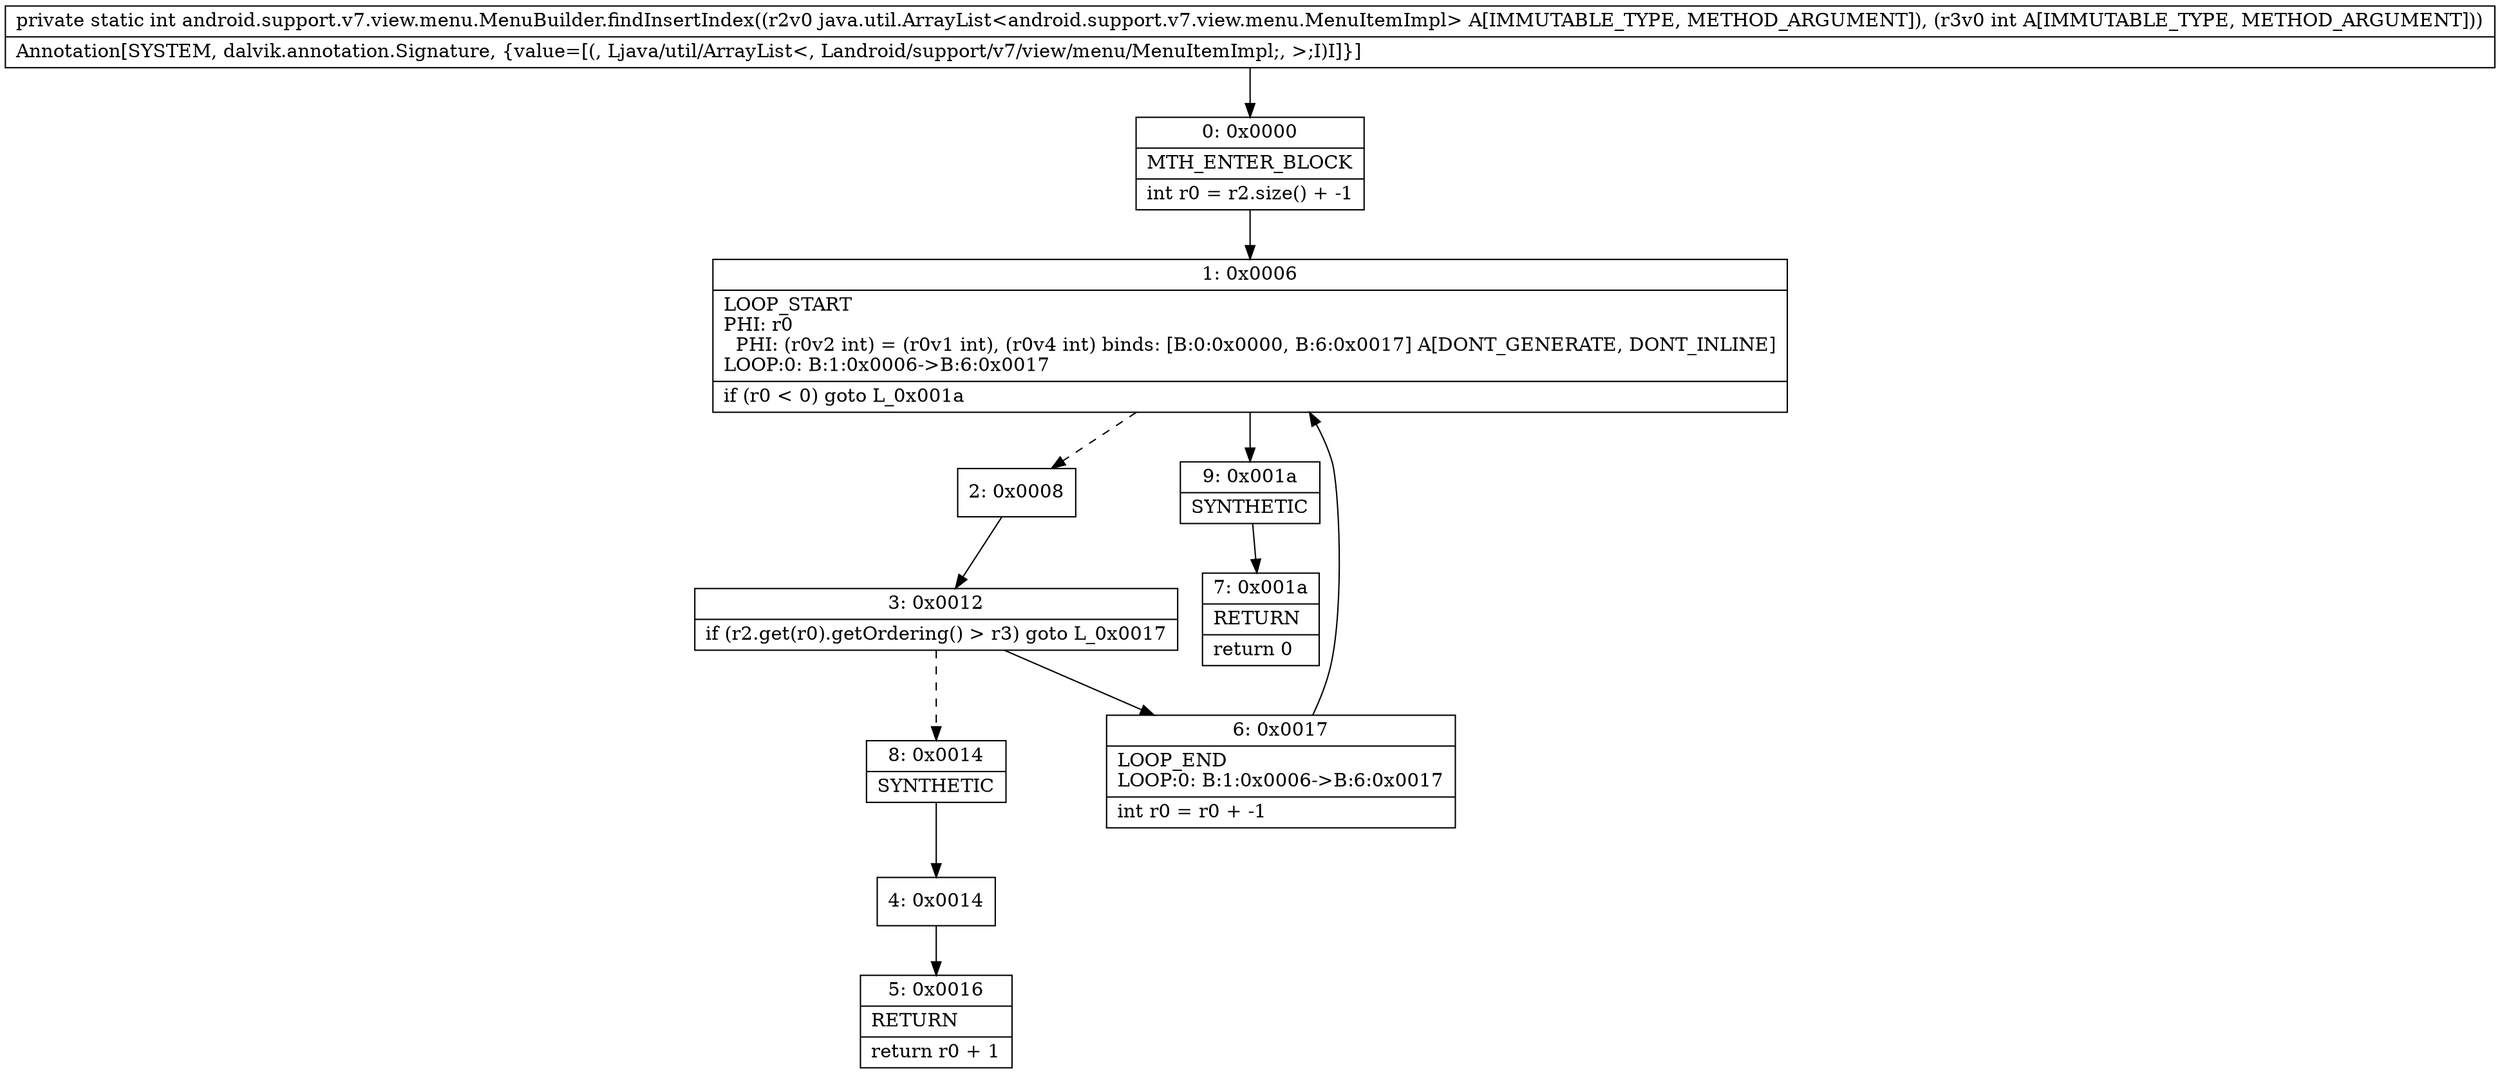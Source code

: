digraph "CFG forandroid.support.v7.view.menu.MenuBuilder.findInsertIndex(Ljava\/util\/ArrayList;I)I" {
Node_0 [shape=record,label="{0\:\ 0x0000|MTH_ENTER_BLOCK\l|int r0 = r2.size() + \-1\l}"];
Node_1 [shape=record,label="{1\:\ 0x0006|LOOP_START\lPHI: r0 \l  PHI: (r0v2 int) = (r0v1 int), (r0v4 int) binds: [B:0:0x0000, B:6:0x0017] A[DONT_GENERATE, DONT_INLINE]\lLOOP:0: B:1:0x0006\-\>B:6:0x0017\l|if (r0 \< 0) goto L_0x001a\l}"];
Node_2 [shape=record,label="{2\:\ 0x0008}"];
Node_3 [shape=record,label="{3\:\ 0x0012|if (r2.get(r0).getOrdering() \> r3) goto L_0x0017\l}"];
Node_4 [shape=record,label="{4\:\ 0x0014}"];
Node_5 [shape=record,label="{5\:\ 0x0016|RETURN\l|return r0 + 1\l}"];
Node_6 [shape=record,label="{6\:\ 0x0017|LOOP_END\lLOOP:0: B:1:0x0006\-\>B:6:0x0017\l|int r0 = r0 + \-1\l}"];
Node_7 [shape=record,label="{7\:\ 0x001a|RETURN\l|return 0\l}"];
Node_8 [shape=record,label="{8\:\ 0x0014|SYNTHETIC\l}"];
Node_9 [shape=record,label="{9\:\ 0x001a|SYNTHETIC\l}"];
MethodNode[shape=record,label="{private static int android.support.v7.view.menu.MenuBuilder.findInsertIndex((r2v0 java.util.ArrayList\<android.support.v7.view.menu.MenuItemImpl\> A[IMMUTABLE_TYPE, METHOD_ARGUMENT]), (r3v0 int A[IMMUTABLE_TYPE, METHOD_ARGUMENT]))  | Annotation[SYSTEM, dalvik.annotation.Signature, \{value=[(, Ljava\/util\/ArrayList\<, Landroid\/support\/v7\/view\/menu\/MenuItemImpl;, \>;I)I]\}]\l}"];
MethodNode -> Node_0;
Node_0 -> Node_1;
Node_1 -> Node_2[style=dashed];
Node_1 -> Node_9;
Node_2 -> Node_3;
Node_3 -> Node_6;
Node_3 -> Node_8[style=dashed];
Node_4 -> Node_5;
Node_6 -> Node_1;
Node_8 -> Node_4;
Node_9 -> Node_7;
}

